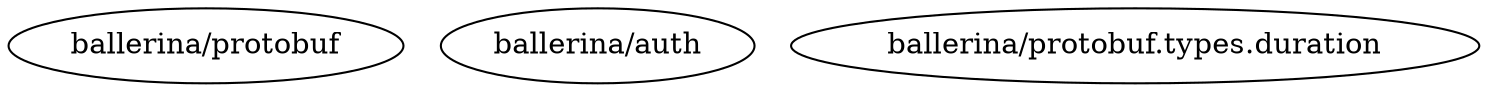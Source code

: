 digraph "samejs/app:0.1.0" {
    "ballerina/protobuf"
    "ballerina/auth"

    "ballerina/protobuf"
    "ballerina/protobuf.types.duration"
}

